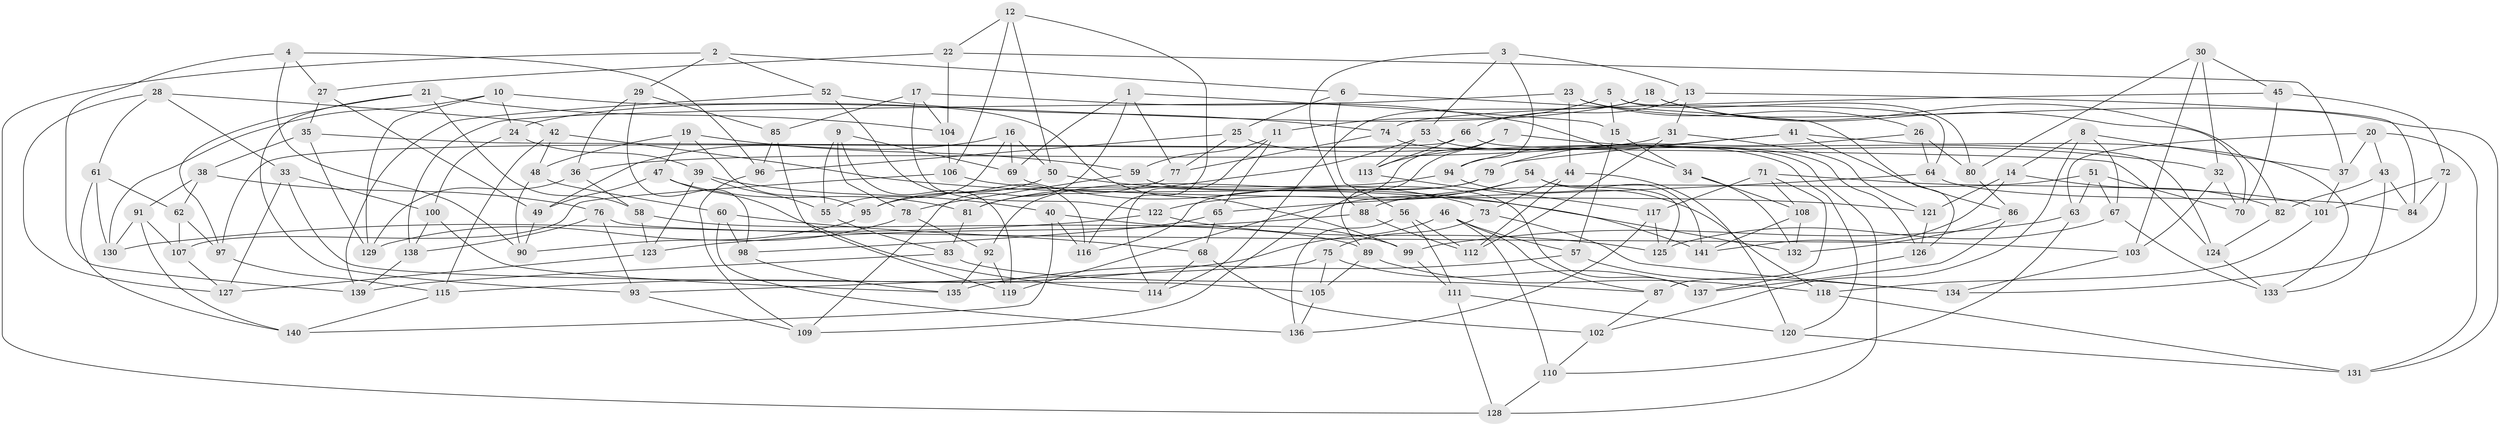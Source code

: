 // coarse degree distribution, {4: 0.5408163265306123, 6: 0.35714285714285715, 5: 0.08163265306122448, 3: 0.02040816326530612}
// Generated by graph-tools (version 1.1) at 2025/24/03/03/25 07:24:29]
// undirected, 141 vertices, 282 edges
graph export_dot {
graph [start="1"]
  node [color=gray90,style=filled];
  1;
  2;
  3;
  4;
  5;
  6;
  7;
  8;
  9;
  10;
  11;
  12;
  13;
  14;
  15;
  16;
  17;
  18;
  19;
  20;
  21;
  22;
  23;
  24;
  25;
  26;
  27;
  28;
  29;
  30;
  31;
  32;
  33;
  34;
  35;
  36;
  37;
  38;
  39;
  40;
  41;
  42;
  43;
  44;
  45;
  46;
  47;
  48;
  49;
  50;
  51;
  52;
  53;
  54;
  55;
  56;
  57;
  58;
  59;
  60;
  61;
  62;
  63;
  64;
  65;
  66;
  67;
  68;
  69;
  70;
  71;
  72;
  73;
  74;
  75;
  76;
  77;
  78;
  79;
  80;
  81;
  82;
  83;
  84;
  85;
  86;
  87;
  88;
  89;
  90;
  91;
  92;
  93;
  94;
  95;
  96;
  97;
  98;
  99;
  100;
  101;
  102;
  103;
  104;
  105;
  106;
  107;
  108;
  109;
  110;
  111;
  112;
  113;
  114;
  115;
  116;
  117;
  118;
  119;
  120;
  121;
  122;
  123;
  124;
  125;
  126;
  127;
  128;
  129;
  130;
  131;
  132;
  133;
  134;
  135;
  136;
  137;
  138;
  139;
  140;
  141;
  1 -- 69;
  1 -- 109;
  1 -- 15;
  1 -- 77;
  2 -- 52;
  2 -- 29;
  2 -- 6;
  2 -- 128;
  3 -- 53;
  3 -- 13;
  3 -- 94;
  3 -- 88;
  4 -- 90;
  4 -- 96;
  4 -- 27;
  4 -- 139;
  5 -- 80;
  5 -- 64;
  5 -- 11;
  5 -- 15;
  6 -- 126;
  6 -- 25;
  6 -- 56;
  7 -- 89;
  7 -- 32;
  7 -- 113;
  7 -- 109;
  8 -- 14;
  8 -- 102;
  8 -- 67;
  8 -- 37;
  9 -- 119;
  9 -- 69;
  9 -- 78;
  9 -- 55;
  10 -- 24;
  10 -- 129;
  10 -- 130;
  10 -- 99;
  11 -- 65;
  11 -- 59;
  11 -- 114;
  12 -- 106;
  12 -- 116;
  12 -- 22;
  12 -- 50;
  13 -- 84;
  13 -- 31;
  13 -- 66;
  14 -- 82;
  14 -- 141;
  14 -- 121;
  15 -- 57;
  15 -- 34;
  16 -- 69;
  16 -- 49;
  16 -- 50;
  16 -- 55;
  17 -- 122;
  17 -- 34;
  17 -- 104;
  17 -- 85;
  18 -- 24;
  18 -- 70;
  18 -- 114;
  18 -- 82;
  19 -- 48;
  19 -- 47;
  19 -- 95;
  19 -- 59;
  20 -- 37;
  20 -- 43;
  20 -- 63;
  20 -- 131;
  21 -- 58;
  21 -- 104;
  21 -- 97;
  21 -- 93;
  22 -- 104;
  22 -- 27;
  22 -- 37;
  23 -- 44;
  23 -- 138;
  23 -- 26;
  23 -- 131;
  24 -- 39;
  24 -- 100;
  25 -- 120;
  25 -- 96;
  25 -- 77;
  26 -- 80;
  26 -- 79;
  26 -- 64;
  27 -- 35;
  27 -- 49;
  28 -- 61;
  28 -- 127;
  28 -- 42;
  28 -- 33;
  29 -- 85;
  29 -- 98;
  29 -- 36;
  30 -- 80;
  30 -- 103;
  30 -- 32;
  30 -- 45;
  31 -- 112;
  31 -- 36;
  31 -- 121;
  32 -- 70;
  32 -- 103;
  33 -- 105;
  33 -- 100;
  33 -- 127;
  34 -- 108;
  34 -- 132;
  35 -- 38;
  35 -- 124;
  35 -- 129;
  36 -- 129;
  36 -- 58;
  37 -- 101;
  38 -- 62;
  38 -- 76;
  38 -- 91;
  39 -- 55;
  39 -- 123;
  39 -- 40;
  40 -- 116;
  40 -- 140;
  40 -- 99;
  41 -- 133;
  41 -- 94;
  41 -- 86;
  41 -- 79;
  42 -- 115;
  42 -- 132;
  42 -- 48;
  43 -- 133;
  43 -- 82;
  43 -- 84;
  44 -- 120;
  44 -- 73;
  44 -- 112;
  45 -- 72;
  45 -- 70;
  45 -- 74;
  46 -- 57;
  46 -- 110;
  46 -- 87;
  46 -- 115;
  47 -- 114;
  47 -- 49;
  47 -- 81;
  48 -- 60;
  48 -- 90;
  49 -- 90;
  50 -- 95;
  50 -- 141;
  51 -- 70;
  51 -- 88;
  51 -- 67;
  51 -- 63;
  52 -- 116;
  52 -- 74;
  52 -- 139;
  53 -- 81;
  53 -- 113;
  53 -- 126;
  54 -- 119;
  54 -- 141;
  54 -- 122;
  54 -- 125;
  55 -- 83;
  56 -- 136;
  56 -- 112;
  56 -- 111;
  57 -- 135;
  57 -- 134;
  58 -- 123;
  58 -- 89;
  59 -- 137;
  59 -- 78;
  60 -- 136;
  60 -- 98;
  60 -- 68;
  61 -- 62;
  61 -- 130;
  61 -- 140;
  62 -- 97;
  62 -- 107;
  63 -- 99;
  63 -- 110;
  64 -- 84;
  64 -- 65;
  65 -- 98;
  65 -- 68;
  66 -- 113;
  66 -- 97;
  66 -- 124;
  67 -- 125;
  67 -- 133;
  68 -- 114;
  68 -- 102;
  69 -- 73;
  71 -- 87;
  71 -- 108;
  71 -- 117;
  71 -- 101;
  72 -- 134;
  72 -- 84;
  72 -- 101;
  73 -- 75;
  73 -- 134;
  74 -- 128;
  74 -- 77;
  75 -- 93;
  75 -- 105;
  75 -- 137;
  76 -- 103;
  76 -- 138;
  76 -- 93;
  77 -- 81;
  78 -- 92;
  78 -- 90;
  79 -- 116;
  79 -- 92;
  80 -- 86;
  81 -- 83;
  82 -- 124;
  83 -- 139;
  83 -- 87;
  85 -- 96;
  85 -- 119;
  86 -- 137;
  86 -- 132;
  87 -- 102;
  88 -- 123;
  88 -- 112;
  89 -- 105;
  89 -- 118;
  91 -- 130;
  91 -- 107;
  91 -- 140;
  92 -- 119;
  92 -- 135;
  93 -- 109;
  94 -- 118;
  94 -- 95;
  95 -- 129;
  96 -- 109;
  97 -- 115;
  98 -- 135;
  99 -- 111;
  100 -- 135;
  100 -- 138;
  101 -- 118;
  102 -- 110;
  103 -- 134;
  104 -- 106;
  105 -- 136;
  106 -- 121;
  106 -- 107;
  107 -- 127;
  108 -- 141;
  108 -- 132;
  110 -- 128;
  111 -- 128;
  111 -- 120;
  113 -- 117;
  115 -- 140;
  117 -- 125;
  117 -- 136;
  118 -- 131;
  120 -- 131;
  121 -- 126;
  122 -- 130;
  122 -- 125;
  123 -- 127;
  124 -- 133;
  126 -- 137;
  138 -- 139;
}
